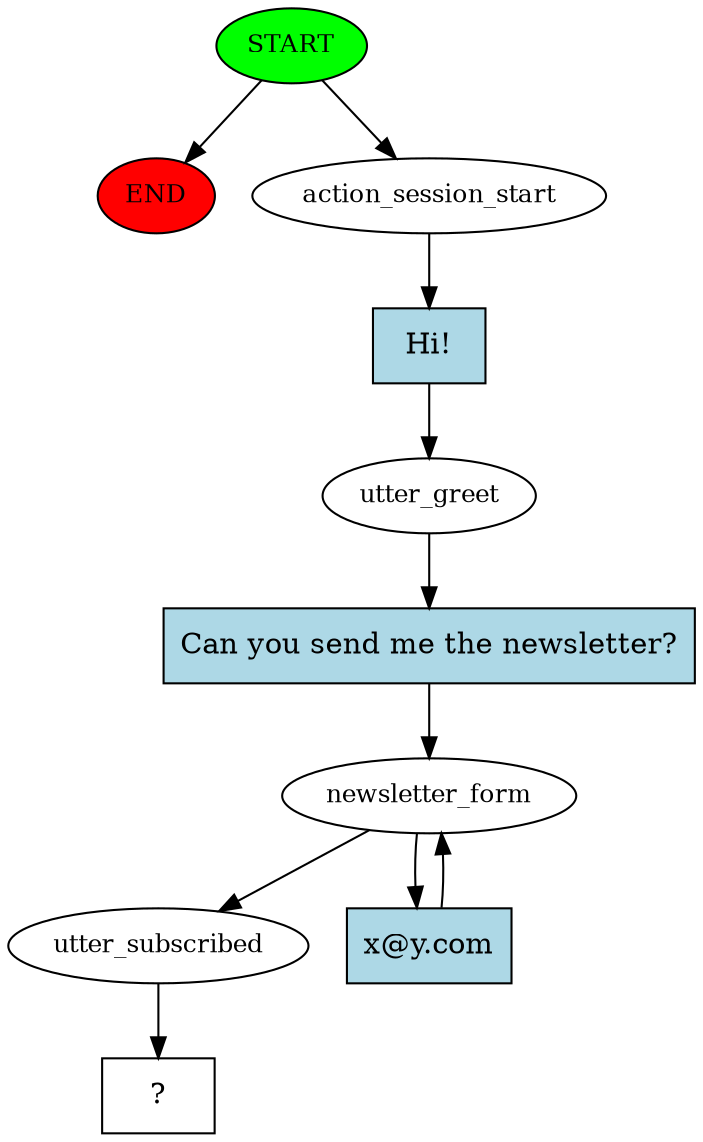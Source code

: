 digraph  {
0 [class="start active", fillcolor=green, fontsize=12, label=START, style=filled];
"-1" [class=end, fillcolor=red, fontsize=12, label=END, style=filled];
1 [class=active, fontsize=12, label=action_session_start];
2 [class=active, fontsize=12, label=utter_greet];
3 [class=active, fontsize=12, label=newsletter_form];
5 [class=active, fontsize=12, label=utter_subscribed];
6 [class="intent dashed active", label="  ?  ", shape=rect];
7 [class="intent active", fillcolor=lightblue, label="Hi!", shape=rect, style=filled];
8 [class="intent active", fillcolor=lightblue, label="Can you send me the newsletter?", shape=rect, style=filled];
9 [class="intent active", fillcolor=lightblue, label="x@y.com", shape=rect, style=filled];
0 -> "-1"  [class="", key=NONE, label=""];
0 -> 1  [class=active, key=NONE, label=""];
1 -> 7  [class=active, key=0];
2 -> 8  [class=active, key=0];
3 -> 5  [class=active, key=NONE, label=""];
3 -> 9  [class=active, key=0];
5 -> 6  [class=active, key=NONE, label=""];
7 -> 2  [class=active, key=0];
8 -> 3  [class=active, key=0];
9 -> 3  [class=active, key=0];
}
